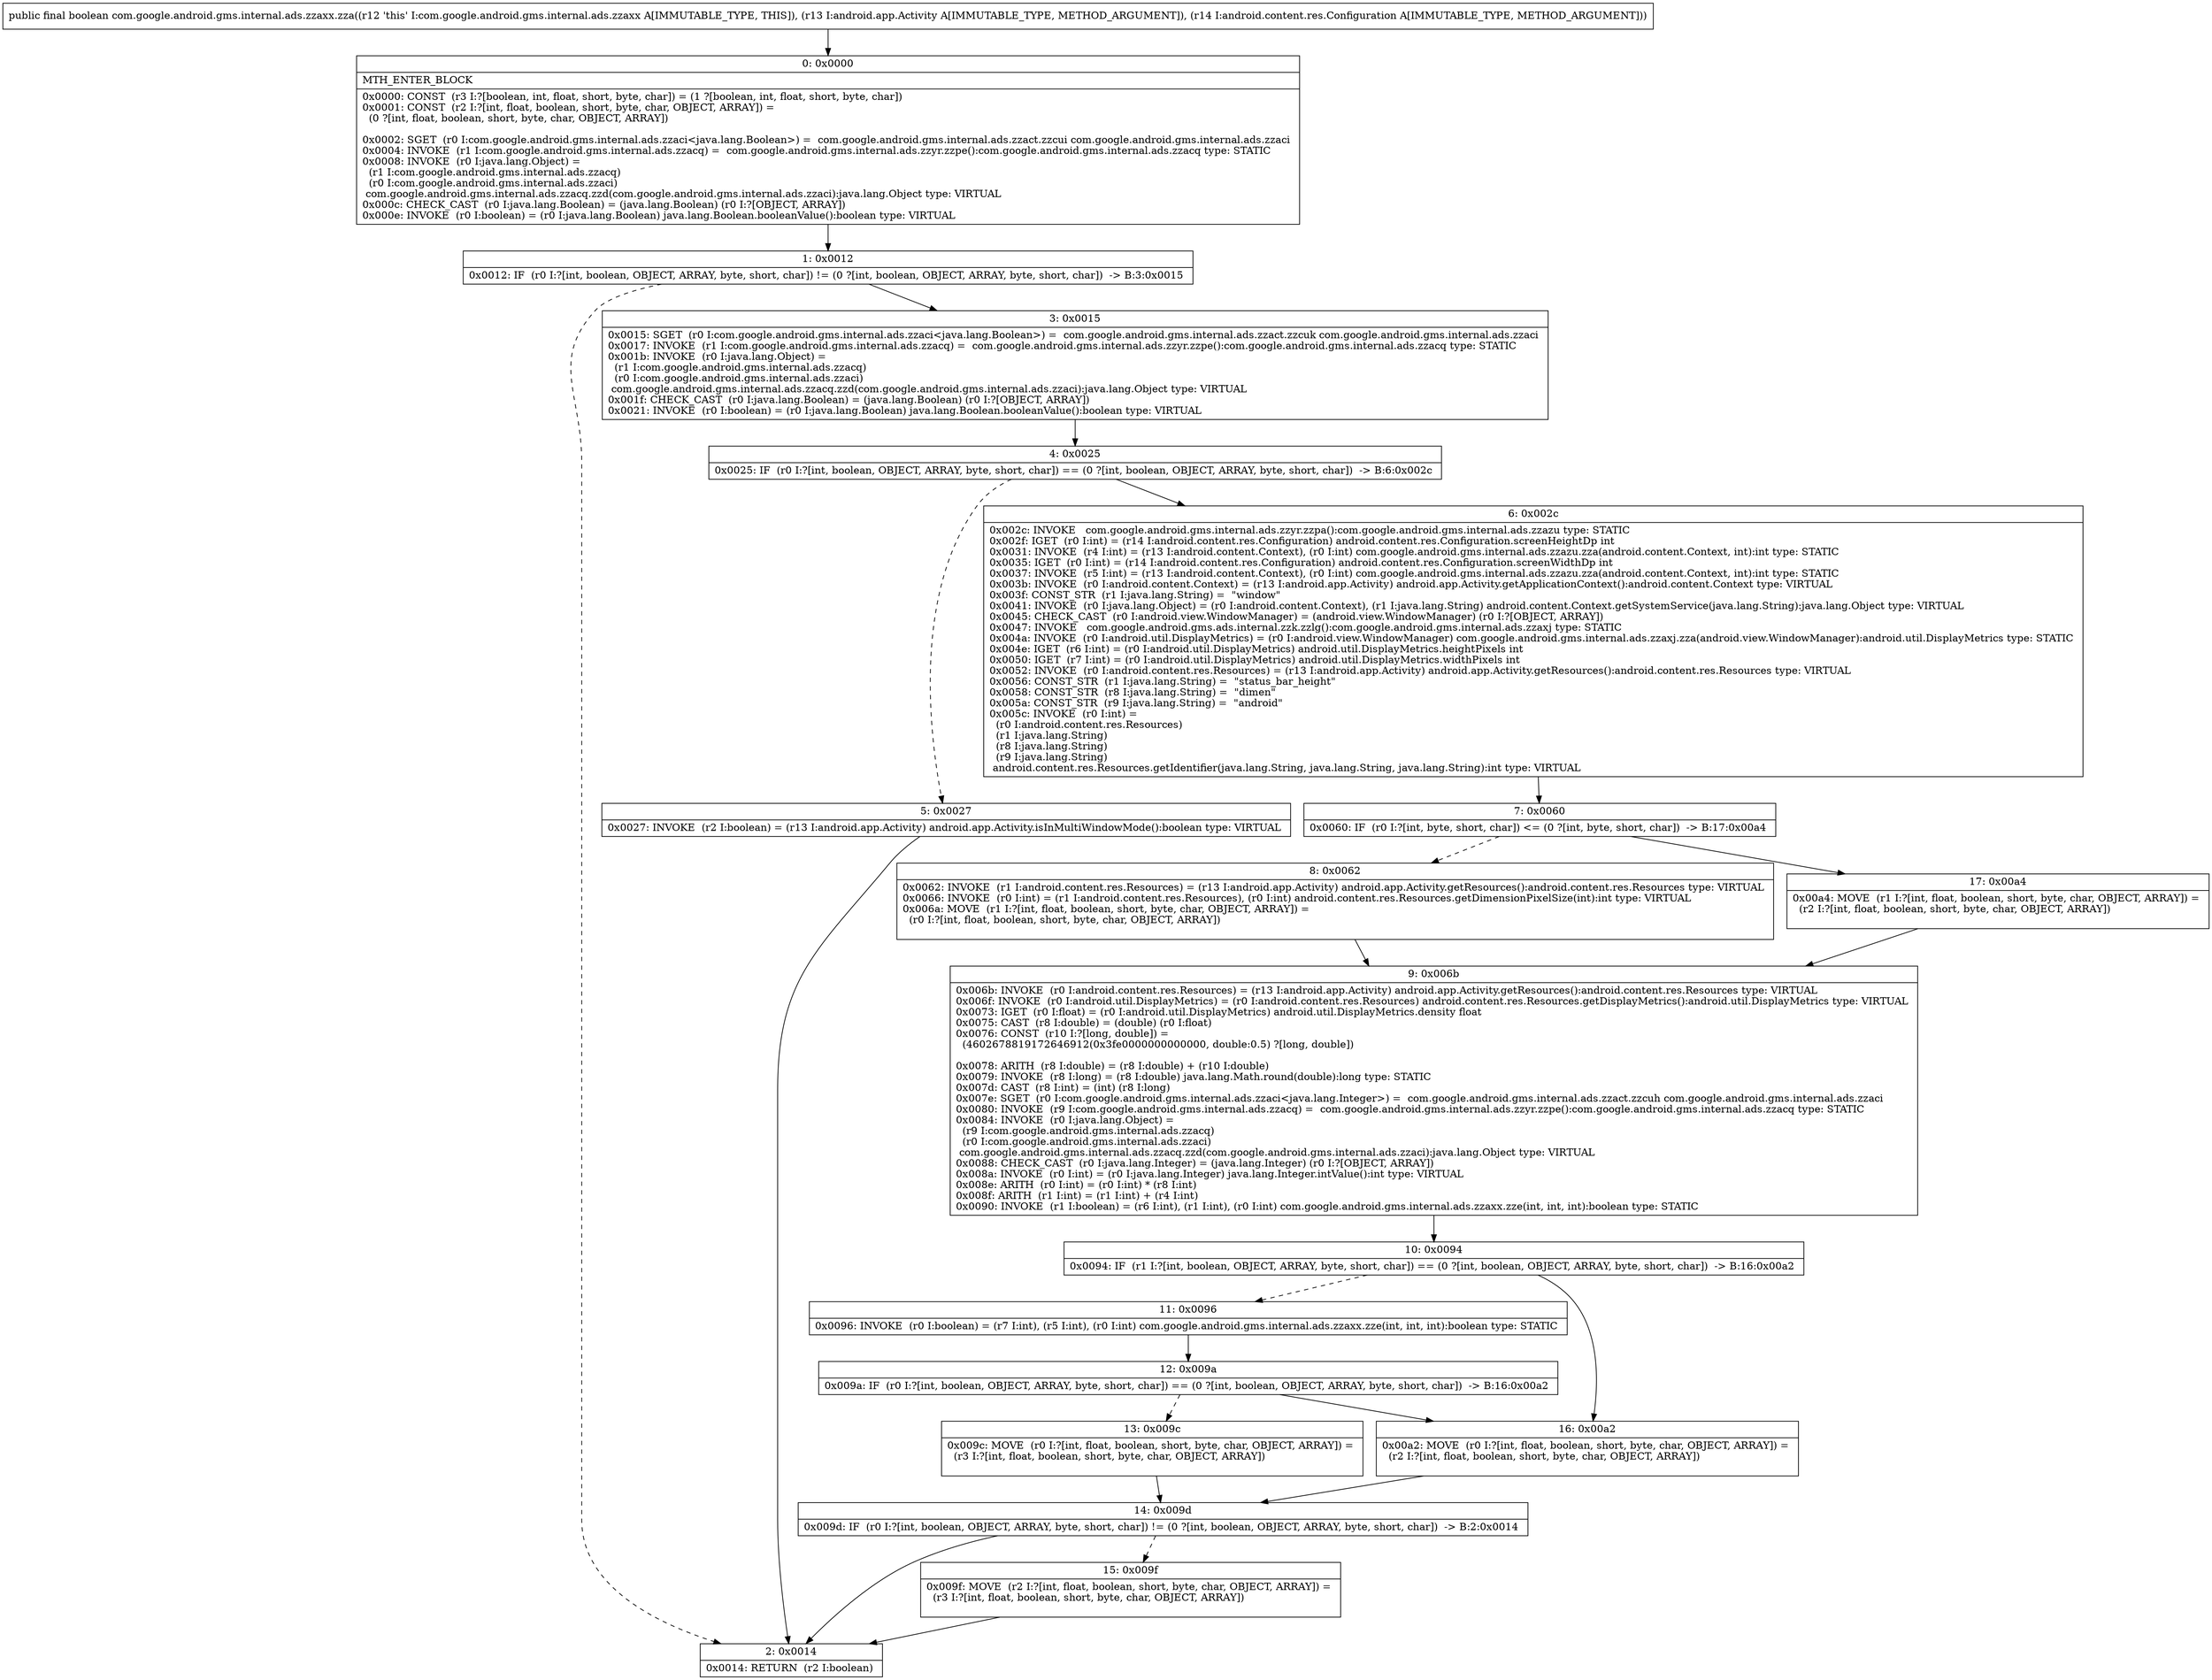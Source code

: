 digraph "CFG forcom.google.android.gms.internal.ads.zzaxx.zza(Landroid\/app\/Activity;Landroid\/content\/res\/Configuration;)Z" {
Node_0 [shape=record,label="{0\:\ 0x0000|MTH_ENTER_BLOCK\l|0x0000: CONST  (r3 I:?[boolean, int, float, short, byte, char]) = (1 ?[boolean, int, float, short, byte, char]) \l0x0001: CONST  (r2 I:?[int, float, boolean, short, byte, char, OBJECT, ARRAY]) = \l  (0 ?[int, float, boolean, short, byte, char, OBJECT, ARRAY])\l \l0x0002: SGET  (r0 I:com.google.android.gms.internal.ads.zzaci\<java.lang.Boolean\>) =  com.google.android.gms.internal.ads.zzact.zzcui com.google.android.gms.internal.ads.zzaci \l0x0004: INVOKE  (r1 I:com.google.android.gms.internal.ads.zzacq) =  com.google.android.gms.internal.ads.zzyr.zzpe():com.google.android.gms.internal.ads.zzacq type: STATIC \l0x0008: INVOKE  (r0 I:java.lang.Object) = \l  (r1 I:com.google.android.gms.internal.ads.zzacq)\l  (r0 I:com.google.android.gms.internal.ads.zzaci)\l com.google.android.gms.internal.ads.zzacq.zzd(com.google.android.gms.internal.ads.zzaci):java.lang.Object type: VIRTUAL \l0x000c: CHECK_CAST  (r0 I:java.lang.Boolean) = (java.lang.Boolean) (r0 I:?[OBJECT, ARRAY]) \l0x000e: INVOKE  (r0 I:boolean) = (r0 I:java.lang.Boolean) java.lang.Boolean.booleanValue():boolean type: VIRTUAL \l}"];
Node_1 [shape=record,label="{1\:\ 0x0012|0x0012: IF  (r0 I:?[int, boolean, OBJECT, ARRAY, byte, short, char]) != (0 ?[int, boolean, OBJECT, ARRAY, byte, short, char])  \-\> B:3:0x0015 \l}"];
Node_2 [shape=record,label="{2\:\ 0x0014|0x0014: RETURN  (r2 I:boolean) \l}"];
Node_3 [shape=record,label="{3\:\ 0x0015|0x0015: SGET  (r0 I:com.google.android.gms.internal.ads.zzaci\<java.lang.Boolean\>) =  com.google.android.gms.internal.ads.zzact.zzcuk com.google.android.gms.internal.ads.zzaci \l0x0017: INVOKE  (r1 I:com.google.android.gms.internal.ads.zzacq) =  com.google.android.gms.internal.ads.zzyr.zzpe():com.google.android.gms.internal.ads.zzacq type: STATIC \l0x001b: INVOKE  (r0 I:java.lang.Object) = \l  (r1 I:com.google.android.gms.internal.ads.zzacq)\l  (r0 I:com.google.android.gms.internal.ads.zzaci)\l com.google.android.gms.internal.ads.zzacq.zzd(com.google.android.gms.internal.ads.zzaci):java.lang.Object type: VIRTUAL \l0x001f: CHECK_CAST  (r0 I:java.lang.Boolean) = (java.lang.Boolean) (r0 I:?[OBJECT, ARRAY]) \l0x0021: INVOKE  (r0 I:boolean) = (r0 I:java.lang.Boolean) java.lang.Boolean.booleanValue():boolean type: VIRTUAL \l}"];
Node_4 [shape=record,label="{4\:\ 0x0025|0x0025: IF  (r0 I:?[int, boolean, OBJECT, ARRAY, byte, short, char]) == (0 ?[int, boolean, OBJECT, ARRAY, byte, short, char])  \-\> B:6:0x002c \l}"];
Node_5 [shape=record,label="{5\:\ 0x0027|0x0027: INVOKE  (r2 I:boolean) = (r13 I:android.app.Activity) android.app.Activity.isInMultiWindowMode():boolean type: VIRTUAL \l}"];
Node_6 [shape=record,label="{6\:\ 0x002c|0x002c: INVOKE   com.google.android.gms.internal.ads.zzyr.zzpa():com.google.android.gms.internal.ads.zzazu type: STATIC \l0x002f: IGET  (r0 I:int) = (r14 I:android.content.res.Configuration) android.content.res.Configuration.screenHeightDp int \l0x0031: INVOKE  (r4 I:int) = (r13 I:android.content.Context), (r0 I:int) com.google.android.gms.internal.ads.zzazu.zza(android.content.Context, int):int type: STATIC \l0x0035: IGET  (r0 I:int) = (r14 I:android.content.res.Configuration) android.content.res.Configuration.screenWidthDp int \l0x0037: INVOKE  (r5 I:int) = (r13 I:android.content.Context), (r0 I:int) com.google.android.gms.internal.ads.zzazu.zza(android.content.Context, int):int type: STATIC \l0x003b: INVOKE  (r0 I:android.content.Context) = (r13 I:android.app.Activity) android.app.Activity.getApplicationContext():android.content.Context type: VIRTUAL \l0x003f: CONST_STR  (r1 I:java.lang.String) =  \"window\" \l0x0041: INVOKE  (r0 I:java.lang.Object) = (r0 I:android.content.Context), (r1 I:java.lang.String) android.content.Context.getSystemService(java.lang.String):java.lang.Object type: VIRTUAL \l0x0045: CHECK_CAST  (r0 I:android.view.WindowManager) = (android.view.WindowManager) (r0 I:?[OBJECT, ARRAY]) \l0x0047: INVOKE   com.google.android.gms.ads.internal.zzk.zzlg():com.google.android.gms.internal.ads.zzaxj type: STATIC \l0x004a: INVOKE  (r0 I:android.util.DisplayMetrics) = (r0 I:android.view.WindowManager) com.google.android.gms.internal.ads.zzaxj.zza(android.view.WindowManager):android.util.DisplayMetrics type: STATIC \l0x004e: IGET  (r6 I:int) = (r0 I:android.util.DisplayMetrics) android.util.DisplayMetrics.heightPixels int \l0x0050: IGET  (r7 I:int) = (r0 I:android.util.DisplayMetrics) android.util.DisplayMetrics.widthPixels int \l0x0052: INVOKE  (r0 I:android.content.res.Resources) = (r13 I:android.app.Activity) android.app.Activity.getResources():android.content.res.Resources type: VIRTUAL \l0x0056: CONST_STR  (r1 I:java.lang.String) =  \"status_bar_height\" \l0x0058: CONST_STR  (r8 I:java.lang.String) =  \"dimen\" \l0x005a: CONST_STR  (r9 I:java.lang.String) =  \"android\" \l0x005c: INVOKE  (r0 I:int) = \l  (r0 I:android.content.res.Resources)\l  (r1 I:java.lang.String)\l  (r8 I:java.lang.String)\l  (r9 I:java.lang.String)\l android.content.res.Resources.getIdentifier(java.lang.String, java.lang.String, java.lang.String):int type: VIRTUAL \l}"];
Node_7 [shape=record,label="{7\:\ 0x0060|0x0060: IF  (r0 I:?[int, byte, short, char]) \<= (0 ?[int, byte, short, char])  \-\> B:17:0x00a4 \l}"];
Node_8 [shape=record,label="{8\:\ 0x0062|0x0062: INVOKE  (r1 I:android.content.res.Resources) = (r13 I:android.app.Activity) android.app.Activity.getResources():android.content.res.Resources type: VIRTUAL \l0x0066: INVOKE  (r0 I:int) = (r1 I:android.content.res.Resources), (r0 I:int) android.content.res.Resources.getDimensionPixelSize(int):int type: VIRTUAL \l0x006a: MOVE  (r1 I:?[int, float, boolean, short, byte, char, OBJECT, ARRAY]) = \l  (r0 I:?[int, float, boolean, short, byte, char, OBJECT, ARRAY])\l \l}"];
Node_9 [shape=record,label="{9\:\ 0x006b|0x006b: INVOKE  (r0 I:android.content.res.Resources) = (r13 I:android.app.Activity) android.app.Activity.getResources():android.content.res.Resources type: VIRTUAL \l0x006f: INVOKE  (r0 I:android.util.DisplayMetrics) = (r0 I:android.content.res.Resources) android.content.res.Resources.getDisplayMetrics():android.util.DisplayMetrics type: VIRTUAL \l0x0073: IGET  (r0 I:float) = (r0 I:android.util.DisplayMetrics) android.util.DisplayMetrics.density float \l0x0075: CAST  (r8 I:double) = (double) (r0 I:float) \l0x0076: CONST  (r10 I:?[long, double]) = \l  (4602678819172646912(0x3fe0000000000000, double:0.5) ?[long, double])\l \l0x0078: ARITH  (r8 I:double) = (r8 I:double) + (r10 I:double) \l0x0079: INVOKE  (r8 I:long) = (r8 I:double) java.lang.Math.round(double):long type: STATIC \l0x007d: CAST  (r8 I:int) = (int) (r8 I:long) \l0x007e: SGET  (r0 I:com.google.android.gms.internal.ads.zzaci\<java.lang.Integer\>) =  com.google.android.gms.internal.ads.zzact.zzcuh com.google.android.gms.internal.ads.zzaci \l0x0080: INVOKE  (r9 I:com.google.android.gms.internal.ads.zzacq) =  com.google.android.gms.internal.ads.zzyr.zzpe():com.google.android.gms.internal.ads.zzacq type: STATIC \l0x0084: INVOKE  (r0 I:java.lang.Object) = \l  (r9 I:com.google.android.gms.internal.ads.zzacq)\l  (r0 I:com.google.android.gms.internal.ads.zzaci)\l com.google.android.gms.internal.ads.zzacq.zzd(com.google.android.gms.internal.ads.zzaci):java.lang.Object type: VIRTUAL \l0x0088: CHECK_CAST  (r0 I:java.lang.Integer) = (java.lang.Integer) (r0 I:?[OBJECT, ARRAY]) \l0x008a: INVOKE  (r0 I:int) = (r0 I:java.lang.Integer) java.lang.Integer.intValue():int type: VIRTUAL \l0x008e: ARITH  (r0 I:int) = (r0 I:int) * (r8 I:int) \l0x008f: ARITH  (r1 I:int) = (r1 I:int) + (r4 I:int) \l0x0090: INVOKE  (r1 I:boolean) = (r6 I:int), (r1 I:int), (r0 I:int) com.google.android.gms.internal.ads.zzaxx.zze(int, int, int):boolean type: STATIC \l}"];
Node_10 [shape=record,label="{10\:\ 0x0094|0x0094: IF  (r1 I:?[int, boolean, OBJECT, ARRAY, byte, short, char]) == (0 ?[int, boolean, OBJECT, ARRAY, byte, short, char])  \-\> B:16:0x00a2 \l}"];
Node_11 [shape=record,label="{11\:\ 0x0096|0x0096: INVOKE  (r0 I:boolean) = (r7 I:int), (r5 I:int), (r0 I:int) com.google.android.gms.internal.ads.zzaxx.zze(int, int, int):boolean type: STATIC \l}"];
Node_12 [shape=record,label="{12\:\ 0x009a|0x009a: IF  (r0 I:?[int, boolean, OBJECT, ARRAY, byte, short, char]) == (0 ?[int, boolean, OBJECT, ARRAY, byte, short, char])  \-\> B:16:0x00a2 \l}"];
Node_13 [shape=record,label="{13\:\ 0x009c|0x009c: MOVE  (r0 I:?[int, float, boolean, short, byte, char, OBJECT, ARRAY]) = \l  (r3 I:?[int, float, boolean, short, byte, char, OBJECT, ARRAY])\l \l}"];
Node_14 [shape=record,label="{14\:\ 0x009d|0x009d: IF  (r0 I:?[int, boolean, OBJECT, ARRAY, byte, short, char]) != (0 ?[int, boolean, OBJECT, ARRAY, byte, short, char])  \-\> B:2:0x0014 \l}"];
Node_15 [shape=record,label="{15\:\ 0x009f|0x009f: MOVE  (r2 I:?[int, float, boolean, short, byte, char, OBJECT, ARRAY]) = \l  (r3 I:?[int, float, boolean, short, byte, char, OBJECT, ARRAY])\l \l}"];
Node_16 [shape=record,label="{16\:\ 0x00a2|0x00a2: MOVE  (r0 I:?[int, float, boolean, short, byte, char, OBJECT, ARRAY]) = \l  (r2 I:?[int, float, boolean, short, byte, char, OBJECT, ARRAY])\l \l}"];
Node_17 [shape=record,label="{17\:\ 0x00a4|0x00a4: MOVE  (r1 I:?[int, float, boolean, short, byte, char, OBJECT, ARRAY]) = \l  (r2 I:?[int, float, boolean, short, byte, char, OBJECT, ARRAY])\l \l}"];
MethodNode[shape=record,label="{public final boolean com.google.android.gms.internal.ads.zzaxx.zza((r12 'this' I:com.google.android.gms.internal.ads.zzaxx A[IMMUTABLE_TYPE, THIS]), (r13 I:android.app.Activity A[IMMUTABLE_TYPE, METHOD_ARGUMENT]), (r14 I:android.content.res.Configuration A[IMMUTABLE_TYPE, METHOD_ARGUMENT])) }"];
MethodNode -> Node_0;
Node_0 -> Node_1;
Node_1 -> Node_2[style=dashed];
Node_1 -> Node_3;
Node_3 -> Node_4;
Node_4 -> Node_5[style=dashed];
Node_4 -> Node_6;
Node_5 -> Node_2;
Node_6 -> Node_7;
Node_7 -> Node_8[style=dashed];
Node_7 -> Node_17;
Node_8 -> Node_9;
Node_9 -> Node_10;
Node_10 -> Node_11[style=dashed];
Node_10 -> Node_16;
Node_11 -> Node_12;
Node_12 -> Node_13[style=dashed];
Node_12 -> Node_16;
Node_13 -> Node_14;
Node_14 -> Node_2;
Node_14 -> Node_15[style=dashed];
Node_15 -> Node_2;
Node_16 -> Node_14;
Node_17 -> Node_9;
}

